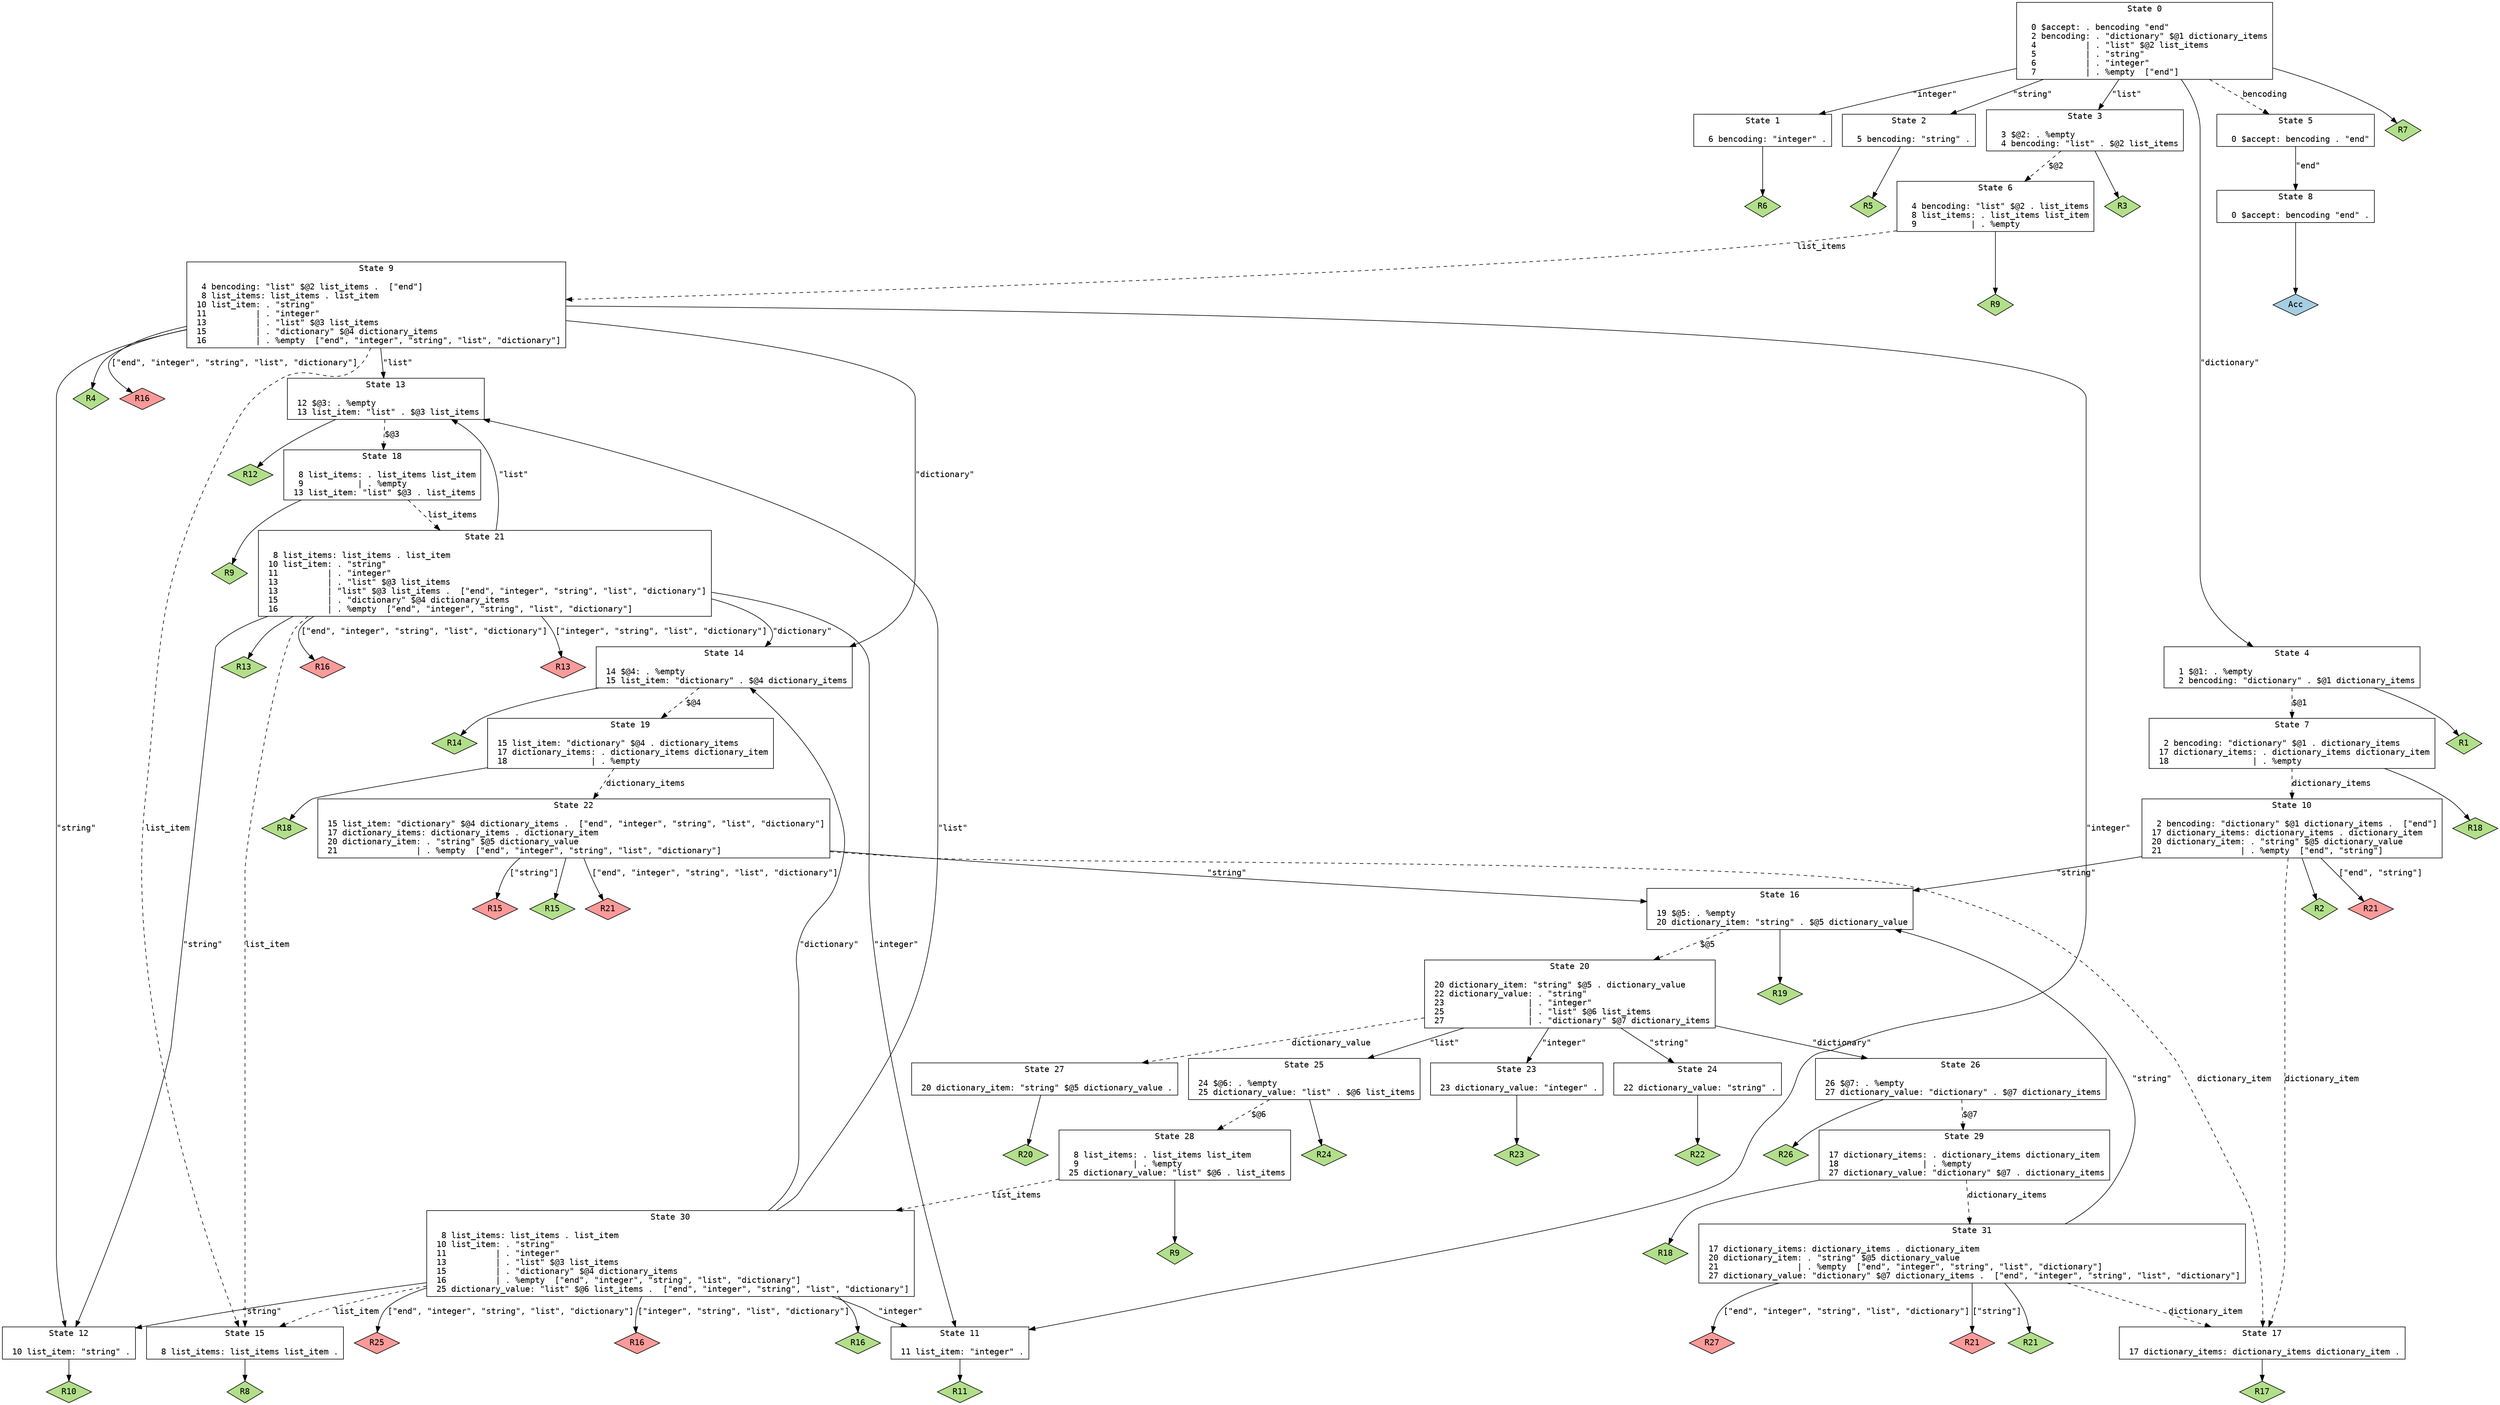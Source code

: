 // Generated by GNU Bison 3.0.4.
// Report bugs to <bug-bison@gnu.org>.
// Home page: <http://www.gnu.org/software/bison/>.

digraph "./../scripts/bencoding.y"
{
  node [fontname = courier, shape = box, colorscheme = paired6]
  edge [fontname = courier]

  0 [label="State 0\n\l  0 $accept: . bencoding \"end\"\l  2 bencoding: . \"dictionary\" $@1 dictionary_items\l  4          | . \"list\" $@2 list_items\l  5          | . \"string\"\l  6          | . \"integer\"\l  7          | . %empty  [\"end\"]\l"]
  0 -> 1 [style=solid label="\"integer\""]
  0 -> 2 [style=solid label="\"string\""]
  0 -> 3 [style=solid label="\"list\""]
  0 -> 4 [style=solid label="\"dictionary\""]
  0 -> 5 [style=dashed label="bencoding"]
  0 -> "0R7" [style=solid]
 "0R7" [label="R7", fillcolor=3, shape=diamond, style=filled]
  1 [label="State 1\n\l  6 bencoding: \"integer\" .\l"]
  1 -> "1R6" [style=solid]
 "1R6" [label="R6", fillcolor=3, shape=diamond, style=filled]
  2 [label="State 2\n\l  5 bencoding: \"string\" .\l"]
  2 -> "2R5" [style=solid]
 "2R5" [label="R5", fillcolor=3, shape=diamond, style=filled]
  3 [label="State 3\n\l  3 $@2: . %empty\l  4 bencoding: \"list\" . $@2 list_items\l"]
  3 -> 6 [style=dashed label="$@2"]
  3 -> "3R3" [style=solid]
 "3R3" [label="R3", fillcolor=3, shape=diamond, style=filled]
  4 [label="State 4\n\l  1 $@1: . %empty\l  2 bencoding: \"dictionary\" . $@1 dictionary_items\l"]
  4 -> 7 [style=dashed label="$@1"]
  4 -> "4R1" [style=solid]
 "4R1" [label="R1", fillcolor=3, shape=diamond, style=filled]
  5 [label="State 5\n\l  0 $accept: bencoding . \"end\"\l"]
  5 -> 8 [style=solid label="\"end\""]
  6 [label="State 6\n\l  4 bencoding: \"list\" $@2 . list_items\l  8 list_items: . list_items list_item\l  9           | . %empty\l"]
  6 -> 9 [style=dashed label="list_items"]
  6 -> "6R9" [style=solid]
 "6R9" [label="R9", fillcolor=3, shape=diamond, style=filled]
  7 [label="State 7\n\l  2 bencoding: \"dictionary\" $@1 . dictionary_items\l 17 dictionary_items: . dictionary_items dictionary_item\l 18                 | . %empty\l"]
  7 -> 10 [style=dashed label="dictionary_items"]
  7 -> "7R18" [style=solid]
 "7R18" [label="R18", fillcolor=3, shape=diamond, style=filled]
  8 [label="State 8\n\l  0 $accept: bencoding \"end\" .\l"]
  8 -> "8R0" [style=solid]
 "8R0" [label="Acc", fillcolor=1, shape=diamond, style=filled]
  9 [label="State 9\n\l  4 bencoding: \"list\" $@2 list_items .  [\"end\"]\l  8 list_items: list_items . list_item\l 10 list_item: . \"string\"\l 11          | . \"integer\"\l 13          | . \"list\" $@3 list_items\l 15          | . \"dictionary\" $@4 dictionary_items\l 16          | . %empty  [\"end\", \"integer\", \"string\", \"list\", \"dictionary\"]\l"]
  9 -> 11 [style=solid label="\"integer\""]
  9 -> 12 [style=solid label="\"string\""]
  9 -> 13 [style=solid label="\"list\""]
  9 -> 14 [style=solid label="\"dictionary\""]
  9 -> 15 [style=dashed label="list_item"]
  9 -> "9R4" [style=solid]
 "9R4" [label="R4", fillcolor=3, shape=diamond, style=filled]
  9 -> "9R16d" [label="[\"end\", \"integer\", \"string\", \"list\", \"dictionary\"]", style=solid]
 "9R16d" [label="R16", fillcolor=5, shape=diamond, style=filled]
  10 [label="State 10\n\l  2 bencoding: \"dictionary\" $@1 dictionary_items .  [\"end\"]\l 17 dictionary_items: dictionary_items . dictionary_item\l 20 dictionary_item: . \"string\" $@5 dictionary_value\l 21                | . %empty  [\"end\", \"string\"]\l"]
  10 -> 16 [style=solid label="\"string\""]
  10 -> 17 [style=dashed label="dictionary_item"]
  10 -> "10R2" [style=solid]
 "10R2" [label="R2", fillcolor=3, shape=diamond, style=filled]
  10 -> "10R21d" [label="[\"end\", \"string\"]", style=solid]
 "10R21d" [label="R21", fillcolor=5, shape=diamond, style=filled]
  11 [label="State 11\n\l 11 list_item: \"integer\" .\l"]
  11 -> "11R11" [style=solid]
 "11R11" [label="R11", fillcolor=3, shape=diamond, style=filled]
  12 [label="State 12\n\l 10 list_item: \"string\" .\l"]
  12 -> "12R10" [style=solid]
 "12R10" [label="R10", fillcolor=3, shape=diamond, style=filled]
  13 [label="State 13\n\l 12 $@3: . %empty\l 13 list_item: \"list\" . $@3 list_items\l"]
  13 -> 18 [style=dashed label="$@3"]
  13 -> "13R12" [style=solid]
 "13R12" [label="R12", fillcolor=3, shape=diamond, style=filled]
  14 [label="State 14\n\l 14 $@4: . %empty\l 15 list_item: \"dictionary\" . $@4 dictionary_items\l"]
  14 -> 19 [style=dashed label="$@4"]
  14 -> "14R14" [style=solid]
 "14R14" [label="R14", fillcolor=3, shape=diamond, style=filled]
  15 [label="State 15\n\l  8 list_items: list_items list_item .\l"]
  15 -> "15R8" [style=solid]
 "15R8" [label="R8", fillcolor=3, shape=diamond, style=filled]
  16 [label="State 16\n\l 19 $@5: . %empty\l 20 dictionary_item: \"string\" . $@5 dictionary_value\l"]
  16 -> 20 [style=dashed label="$@5"]
  16 -> "16R19" [style=solid]
 "16R19" [label="R19", fillcolor=3, shape=diamond, style=filled]
  17 [label="State 17\n\l 17 dictionary_items: dictionary_items dictionary_item .\l"]
  17 -> "17R17" [style=solid]
 "17R17" [label="R17", fillcolor=3, shape=diamond, style=filled]
  18 [label="State 18\n\l  8 list_items: . list_items list_item\l  9           | . %empty\l 13 list_item: \"list\" $@3 . list_items\l"]
  18 -> 21 [style=dashed label="list_items"]
  18 -> "18R9" [style=solid]
 "18R9" [label="R9", fillcolor=3, shape=diamond, style=filled]
  19 [label="State 19\n\l 15 list_item: \"dictionary\" $@4 . dictionary_items\l 17 dictionary_items: . dictionary_items dictionary_item\l 18                 | . %empty\l"]
  19 -> 22 [style=dashed label="dictionary_items"]
  19 -> "19R18" [style=solid]
 "19R18" [label="R18", fillcolor=3, shape=diamond, style=filled]
  20 [label="State 20\n\l 20 dictionary_item: \"string\" $@5 . dictionary_value\l 22 dictionary_value: . \"string\"\l 23                 | . \"integer\"\l 25                 | . \"list\" $@6 list_items\l 27                 | . \"dictionary\" $@7 dictionary_items\l"]
  20 -> 23 [style=solid label="\"integer\""]
  20 -> 24 [style=solid label="\"string\""]
  20 -> 25 [style=solid label="\"list\""]
  20 -> 26 [style=solid label="\"dictionary\""]
  20 -> 27 [style=dashed label="dictionary_value"]
  21 [label="State 21\n\l  8 list_items: list_items . list_item\l 10 list_item: . \"string\"\l 11          | . \"integer\"\l 13          | . \"list\" $@3 list_items\l 13          | \"list\" $@3 list_items .  [\"end\", \"integer\", \"string\", \"list\", \"dictionary\"]\l 15          | . \"dictionary\" $@4 dictionary_items\l 16          | . %empty  [\"end\", \"integer\", \"string\", \"list\", \"dictionary\"]\l"]
  21 -> 11 [style=solid label="\"integer\""]
  21 -> 12 [style=solid label="\"string\""]
  21 -> 13 [style=solid label="\"list\""]
  21 -> 14 [style=solid label="\"dictionary\""]
  21 -> 15 [style=dashed label="list_item"]
  21 -> "21R13d" [label="[\"integer\", \"string\", \"list\", \"dictionary\"]", style=solid]
 "21R13d" [label="R13", fillcolor=5, shape=diamond, style=filled]
  21 -> "21R13" [style=solid]
 "21R13" [label="R13", fillcolor=3, shape=diamond, style=filled]
  21 -> "21R16d" [label="[\"end\", \"integer\", \"string\", \"list\", \"dictionary\"]", style=solid]
 "21R16d" [label="R16", fillcolor=5, shape=diamond, style=filled]
  22 [label="State 22\n\l 15 list_item: \"dictionary\" $@4 dictionary_items .  [\"end\", \"integer\", \"string\", \"list\", \"dictionary\"]\l 17 dictionary_items: dictionary_items . dictionary_item\l 20 dictionary_item: . \"string\" $@5 dictionary_value\l 21                | . %empty  [\"end\", \"integer\", \"string\", \"list\", \"dictionary\"]\l"]
  22 -> 16 [style=solid label="\"string\""]
  22 -> 17 [style=dashed label="dictionary_item"]
  22 -> "22R15d" [label="[\"string\"]", style=solid]
 "22R15d" [label="R15", fillcolor=5, shape=diamond, style=filled]
  22 -> "22R15" [style=solid]
 "22R15" [label="R15", fillcolor=3, shape=diamond, style=filled]
  22 -> "22R21d" [label="[\"end\", \"integer\", \"string\", \"list\", \"dictionary\"]", style=solid]
 "22R21d" [label="R21", fillcolor=5, shape=diamond, style=filled]
  23 [label="State 23\n\l 23 dictionary_value: \"integer\" .\l"]
  23 -> "23R23" [style=solid]
 "23R23" [label="R23", fillcolor=3, shape=diamond, style=filled]
  24 [label="State 24\n\l 22 dictionary_value: \"string\" .\l"]
  24 -> "24R22" [style=solid]
 "24R22" [label="R22", fillcolor=3, shape=diamond, style=filled]
  25 [label="State 25\n\l 24 $@6: . %empty\l 25 dictionary_value: \"list\" . $@6 list_items\l"]
  25 -> 28 [style=dashed label="$@6"]
  25 -> "25R24" [style=solid]
 "25R24" [label="R24", fillcolor=3, shape=diamond, style=filled]
  26 [label="State 26\n\l 26 $@7: . %empty\l 27 dictionary_value: \"dictionary\" . $@7 dictionary_items\l"]
  26 -> 29 [style=dashed label="$@7"]
  26 -> "26R26" [style=solid]
 "26R26" [label="R26", fillcolor=3, shape=diamond, style=filled]
  27 [label="State 27\n\l 20 dictionary_item: \"string\" $@5 dictionary_value .\l"]
  27 -> "27R20" [style=solid]
 "27R20" [label="R20", fillcolor=3, shape=diamond, style=filled]
  28 [label="State 28\n\l  8 list_items: . list_items list_item\l  9           | . %empty\l 25 dictionary_value: \"list\" $@6 . list_items\l"]
  28 -> 30 [style=dashed label="list_items"]
  28 -> "28R9" [style=solid]
 "28R9" [label="R9", fillcolor=3, shape=diamond, style=filled]
  29 [label="State 29\n\l 17 dictionary_items: . dictionary_items dictionary_item\l 18                 | . %empty\l 27 dictionary_value: \"dictionary\" $@7 . dictionary_items\l"]
  29 -> 31 [style=dashed label="dictionary_items"]
  29 -> "29R18" [style=solid]
 "29R18" [label="R18", fillcolor=3, shape=diamond, style=filled]
  30 [label="State 30\n\l  8 list_items: list_items . list_item\l 10 list_item: . \"string\"\l 11          | . \"integer\"\l 13          | . \"list\" $@3 list_items\l 15          | . \"dictionary\" $@4 dictionary_items\l 16          | . %empty  [\"end\", \"integer\", \"string\", \"list\", \"dictionary\"]\l 25 dictionary_value: \"list\" $@6 list_items .  [\"end\", \"integer\", \"string\", \"list\", \"dictionary\"]\l"]
  30 -> 11 [style=solid label="\"integer\""]
  30 -> 12 [style=solid label="\"string\""]
  30 -> 13 [style=solid label="\"list\""]
  30 -> 14 [style=solid label="\"dictionary\""]
  30 -> 15 [style=dashed label="list_item"]
  30 -> "30R16d" [label="[\"integer\", \"string\", \"list\", \"dictionary\"]", style=solid]
 "30R16d" [label="R16", fillcolor=5, shape=diamond, style=filled]
  30 -> "30R16" [style=solid]
 "30R16" [label="R16", fillcolor=3, shape=diamond, style=filled]
  30 -> "30R25d" [label="[\"end\", \"integer\", \"string\", \"list\", \"dictionary\"]", style=solid]
 "30R25d" [label="R25", fillcolor=5, shape=diamond, style=filled]
  31 [label="State 31\n\l 17 dictionary_items: dictionary_items . dictionary_item\l 20 dictionary_item: . \"string\" $@5 dictionary_value\l 21                | . %empty  [\"end\", \"integer\", \"string\", \"list\", \"dictionary\"]\l 27 dictionary_value: \"dictionary\" $@7 dictionary_items .  [\"end\", \"integer\", \"string\", \"list\", \"dictionary\"]\l"]
  31 -> 16 [style=solid label="\"string\""]
  31 -> 17 [style=dashed label="dictionary_item"]
  31 -> "31R21d" [label="[\"string\"]", style=solid]
 "31R21d" [label="R21", fillcolor=5, shape=diamond, style=filled]
  31 -> "31R21" [style=solid]
 "31R21" [label="R21", fillcolor=3, shape=diamond, style=filled]
  31 -> "31R27d" [label="[\"end\", \"integer\", \"string\", \"list\", \"dictionary\"]", style=solid]
 "31R27d" [label="R27", fillcolor=5, shape=diamond, style=filled]
}
